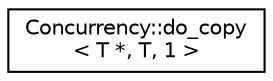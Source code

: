 digraph "Graphical Class Hierarchy"
{
  edge [fontname="Helvetica",fontsize="10",labelfontname="Helvetica",labelfontsize="10"];
  node [fontname="Helvetica",fontsize="10",shape=record];
  rankdir="LR";
  Node1 [label="Concurrency::do_copy\l\< T *, T, 1 \>",height=0.2,width=0.4,color="black", fillcolor="white", style="filled",URL="$structConcurrency_1_1do__copy_3_01T_01_5_00_01T_00_011_01_4.html"];
}
